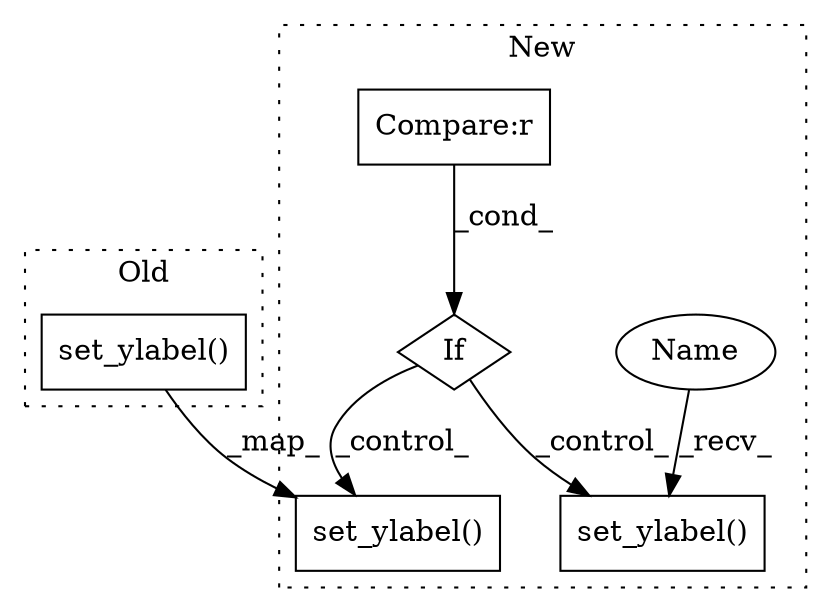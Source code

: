 digraph G {
subgraph cluster0 {
1 [label="set_ylabel()" a="75" s="4849,4876" l="14,1" shape="box"];
label = "Old";
style="dotted";
}
subgraph cluster1 {
2 [label="set_ylabel()" a="75" s="5216,5243" l="14,1" shape="box"];
3 [label="If" a="96" s="5187" l="3" shape="diamond"];
4 [label="Compare:r" a="40" s="5190" l="12" shape="box"];
5 [label="set_ylabel()" a="75" s="5271,5314" l="14,1" shape="box"];
6 [label="Name" a="87" s="5271" l="2" shape="ellipse"];
label = "New";
style="dotted";
}
1 -> 2 [label="_map_"];
3 -> 5 [label="_control_"];
3 -> 2 [label="_control_"];
4 -> 3 [label="_cond_"];
6 -> 5 [label="_recv_"];
}